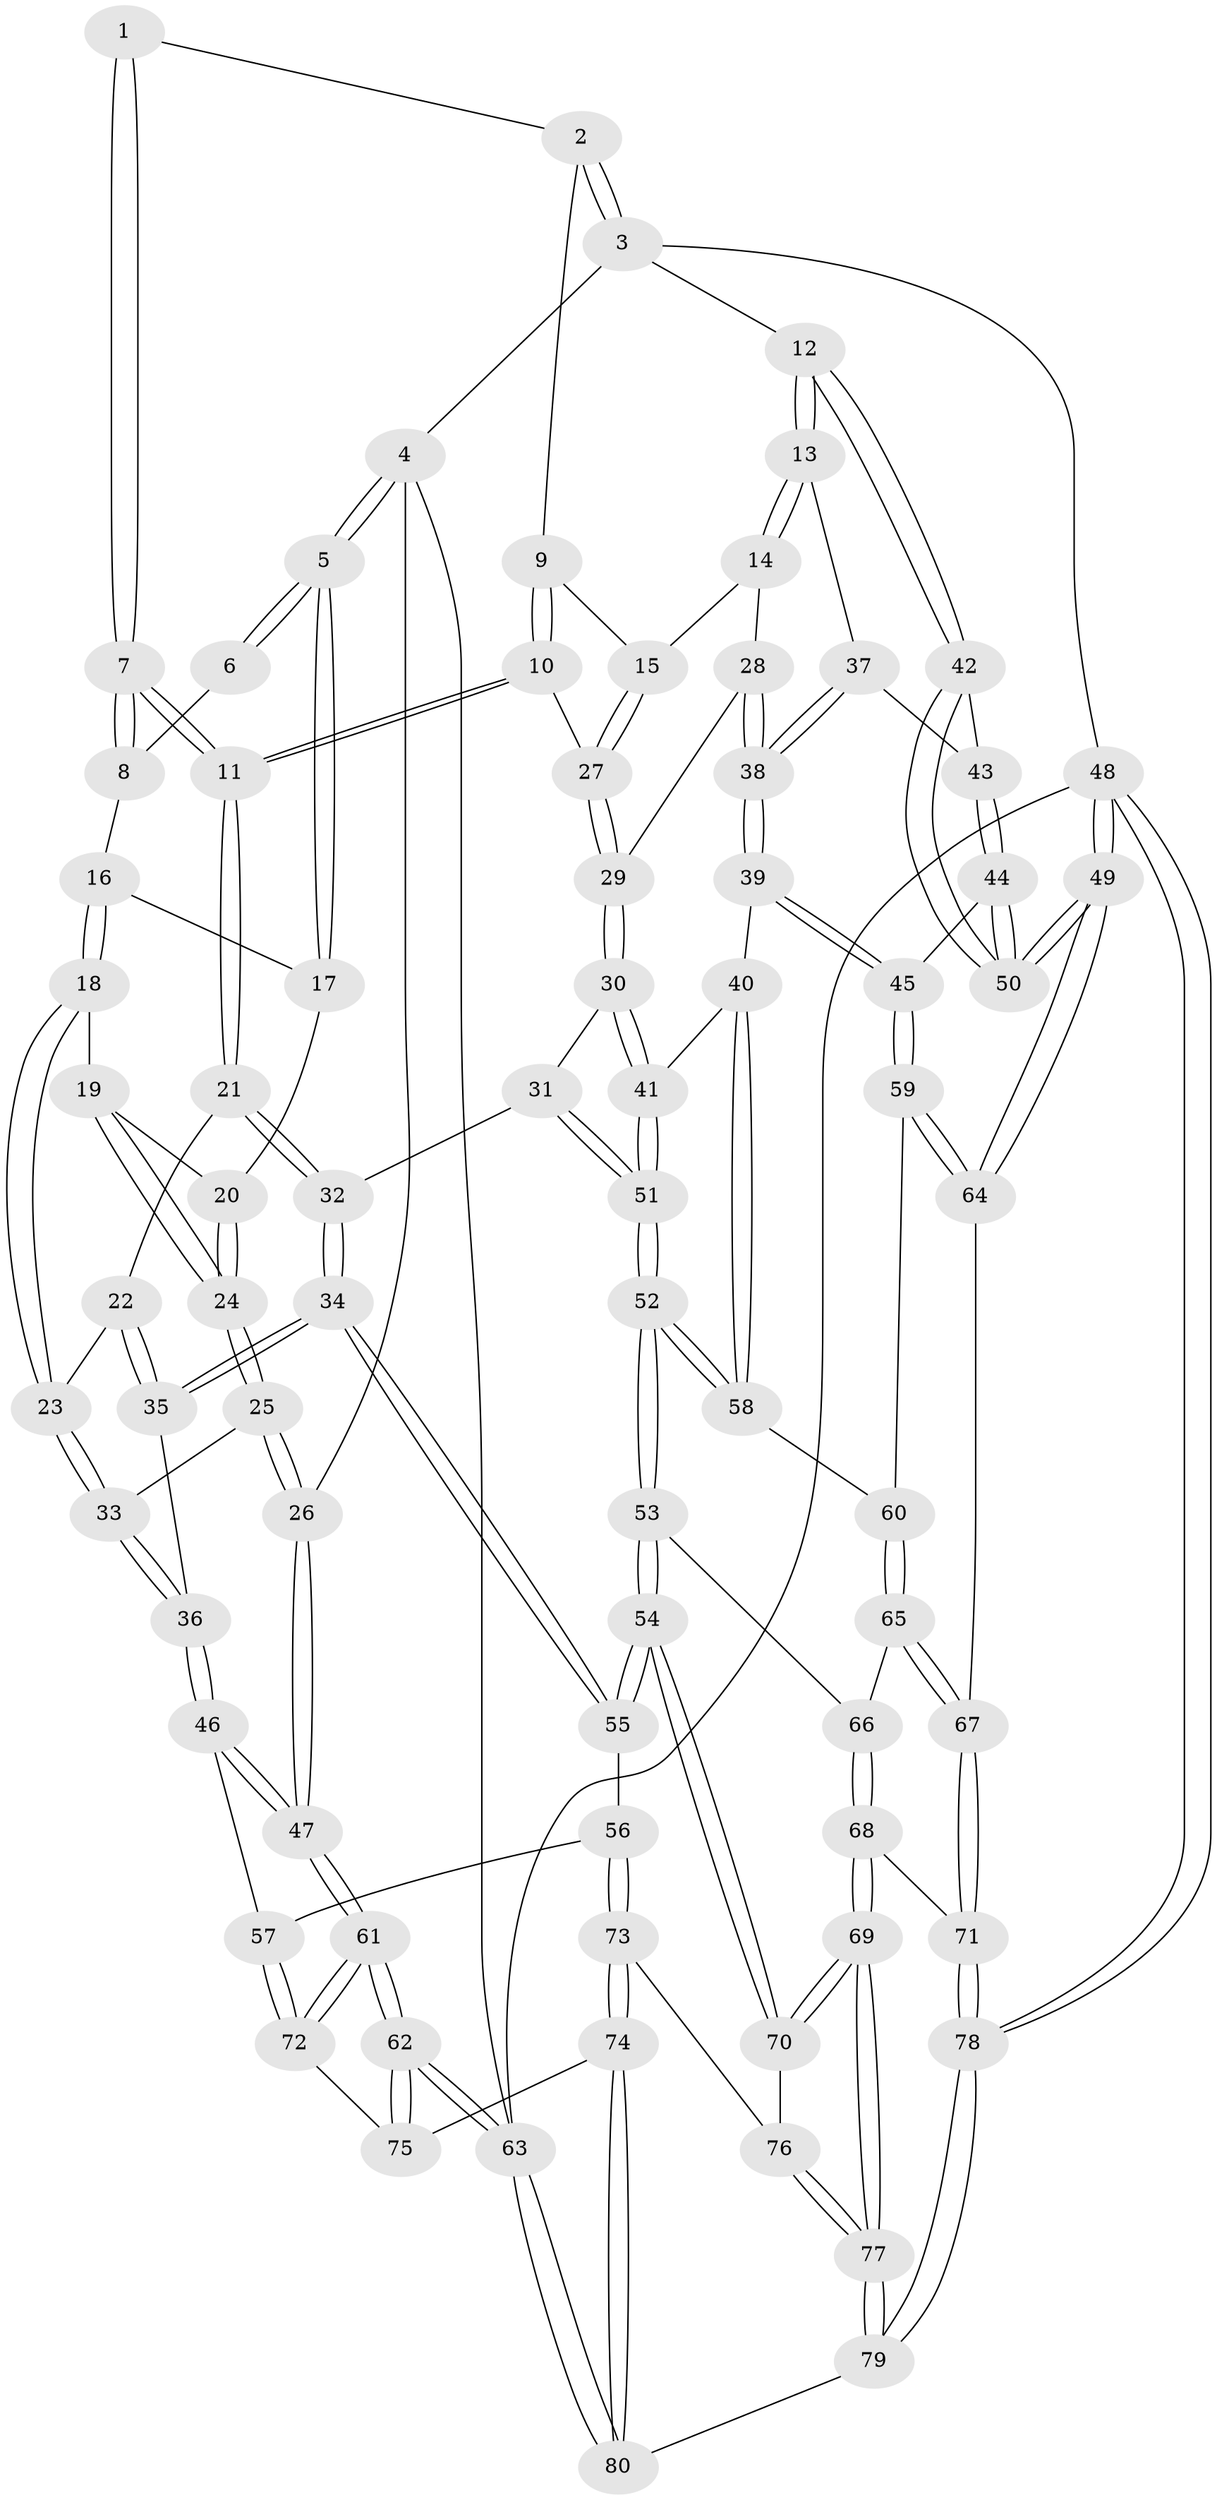 // coarse degree distribution, {4: 0.2, 3: 0.66, 5: 0.06, 2: 0.06, 6: 0.02}
// Generated by graph-tools (version 1.1) at 2025/54/03/04/25 22:54:09]
// undirected, 80 vertices, 197 edges
graph export_dot {
  node [color=gray90,style=filled];
  1 [pos="+0.4481976561787458+0"];
  2 [pos="+0.6827326581816446+0"];
  3 [pos="+1+0"];
  4 [pos="+0+0"];
  5 [pos="+0+0"];
  6 [pos="+0.15002361178440135+0"];
  7 [pos="+0.3353738427725436+0.12450321747391482"];
  8 [pos="+0.25210335430041125+0.09524927074299841"];
  9 [pos="+0.6802621158845644+0"];
  10 [pos="+0.4501881213738779+0.17787267774181756"];
  11 [pos="+0.3725025813819597+0.18823949336035833"];
  12 [pos="+1+0"];
  13 [pos="+0.8770092257873586+0.2608385423047496"];
  14 [pos="+0.6832140763389113+0.15395074407297765"];
  15 [pos="+0.6710604639668238+0.10364941941791375"];
  16 [pos="+0.1839795526584108+0.1190965904793207"];
  17 [pos="+0.028931972174410497+0.034961161513105604"];
  18 [pos="+0.1558857129899245+0.2437292395921065"];
  19 [pos="+0.12276733389428165+0.23461381412191584"];
  20 [pos="+0.06123721151846685+0.16152607907129696"];
  21 [pos="+0.35928859864123325+0.21745312639948297"];
  22 [pos="+0.32220046494641164+0.2396791623416551"];
  23 [pos="+0.1760015760258949+0.2710310278182665"];
  24 [pos="+0+0.29220978301705686"];
  25 [pos="+0+0.297118232362709"];
  26 [pos="+0+0.3296084589070446"];
  27 [pos="+0.49929653209451863+0.2052526703488902"];
  28 [pos="+0.6288696761819454+0.2840213769058205"];
  29 [pos="+0.5719766221999842+0.28792302661432795"];
  30 [pos="+0.49908985758063656+0.39333088818172035"];
  31 [pos="+0.47448129108618076+0.3987448376300715"];
  32 [pos="+0.4284313044669691+0.39692147055757904"];
  33 [pos="+0.15726259255729305+0.3779849459462848"];
  34 [pos="+0.32037053720992903+0.4896272451519384"];
  35 [pos="+0.26163098539174373+0.4516681652311607"];
  36 [pos="+0.16935832214148971+0.4244944092240501"];
  37 [pos="+0.866134962613092+0.28065196191052455"];
  38 [pos="+0.7456103875127145+0.38469861284036366"];
  39 [pos="+0.7373413090453553+0.44117067554340067"];
  40 [pos="+0.6840665620051418+0.47923911791762935"];
  41 [pos="+0.5619498580451129+0.4430140377926262"];
  42 [pos="+1+0.2917922296733007"];
  43 [pos="+0.93671723283086+0.4215873496558502"];
  44 [pos="+0.9393203816149877+0.5581350891544622"];
  45 [pos="+0.8860776748281443+0.5660030659161399"];
  46 [pos="+0.00981802347176381+0.5665972068535771"];
  47 [pos="+0+0.5434777709390837"];
  48 [pos="+1+1"];
  49 [pos="+1+0.9923575630925254"];
  50 [pos="+1+0.6213179987981579"];
  51 [pos="+0.5033650971383666+0.6098788216121378"];
  52 [pos="+0.5026327669364539+0.6172388020686629"];
  53 [pos="+0.485249156817695+0.6467144124398639"];
  54 [pos="+0.4065605722408456+0.6747223603763173"];
  55 [pos="+0.3510058904647153+0.6519594194061978"];
  56 [pos="+0.31238451371230325+0.6701578585761895"];
  57 [pos="+0.13741169766700204+0.6873481555872276"];
  58 [pos="+0.6755329594026177+0.5008796151633738"];
  59 [pos="+0.8730921358291737+0.5857375193998412"];
  60 [pos="+0.6887176097385054+0.637895303522816"];
  61 [pos="+0+0.7868878441270772"];
  62 [pos="+0+1"];
  63 [pos="+0+1"];
  64 [pos="+0.8181395766452042+0.7576487450145866"];
  65 [pos="+0.6699614685498355+0.6887482921210342"];
  66 [pos="+0.5821086678573796+0.6825111030597937"];
  67 [pos="+0.7439068604472084+0.7850330973927722"];
  68 [pos="+0.5848958497052428+0.9126638809954498"];
  69 [pos="+0.5344967914075425+0.9550879797750318"];
  70 [pos="+0.4154191047938213+0.7072503244426137"];
  71 [pos="+0.7231002727216649+0.8340443781556173"];
  72 [pos="+0.10389976480239994+0.8146602335282018"];
  73 [pos="+0.24694883474986196+0.9168282091775135"];
  74 [pos="+0.21660653324185694+0.9651974641829281"];
  75 [pos="+0.12153326814527626+0.8792349720094245"];
  76 [pos="+0.3440936307500306+0.863702305698995"];
  77 [pos="+0.5319280625124265+0.9634002193356498"];
  78 [pos="+1+1"];
  79 [pos="+0.4940275444470107+1"];
  80 [pos="+0.2842371475916083+1"];
  1 -- 2;
  1 -- 7;
  1 -- 7;
  2 -- 3;
  2 -- 3;
  2 -- 9;
  3 -- 4;
  3 -- 12;
  3 -- 48;
  4 -- 5;
  4 -- 5;
  4 -- 26;
  4 -- 63;
  5 -- 6;
  5 -- 6;
  5 -- 17;
  5 -- 17;
  6 -- 8;
  7 -- 8;
  7 -- 8;
  7 -- 11;
  7 -- 11;
  8 -- 16;
  9 -- 10;
  9 -- 10;
  9 -- 15;
  10 -- 11;
  10 -- 11;
  10 -- 27;
  11 -- 21;
  11 -- 21;
  12 -- 13;
  12 -- 13;
  12 -- 42;
  12 -- 42;
  13 -- 14;
  13 -- 14;
  13 -- 37;
  14 -- 15;
  14 -- 28;
  15 -- 27;
  15 -- 27;
  16 -- 17;
  16 -- 18;
  16 -- 18;
  17 -- 20;
  18 -- 19;
  18 -- 23;
  18 -- 23;
  19 -- 20;
  19 -- 24;
  19 -- 24;
  20 -- 24;
  20 -- 24;
  21 -- 22;
  21 -- 32;
  21 -- 32;
  22 -- 23;
  22 -- 35;
  22 -- 35;
  23 -- 33;
  23 -- 33;
  24 -- 25;
  24 -- 25;
  25 -- 26;
  25 -- 26;
  25 -- 33;
  26 -- 47;
  26 -- 47;
  27 -- 29;
  27 -- 29;
  28 -- 29;
  28 -- 38;
  28 -- 38;
  29 -- 30;
  29 -- 30;
  30 -- 31;
  30 -- 41;
  30 -- 41;
  31 -- 32;
  31 -- 51;
  31 -- 51;
  32 -- 34;
  32 -- 34;
  33 -- 36;
  33 -- 36;
  34 -- 35;
  34 -- 35;
  34 -- 55;
  34 -- 55;
  35 -- 36;
  36 -- 46;
  36 -- 46;
  37 -- 38;
  37 -- 38;
  37 -- 43;
  38 -- 39;
  38 -- 39;
  39 -- 40;
  39 -- 45;
  39 -- 45;
  40 -- 41;
  40 -- 58;
  40 -- 58;
  41 -- 51;
  41 -- 51;
  42 -- 43;
  42 -- 50;
  42 -- 50;
  43 -- 44;
  43 -- 44;
  44 -- 45;
  44 -- 50;
  44 -- 50;
  45 -- 59;
  45 -- 59;
  46 -- 47;
  46 -- 47;
  46 -- 57;
  47 -- 61;
  47 -- 61;
  48 -- 49;
  48 -- 49;
  48 -- 78;
  48 -- 78;
  48 -- 63;
  49 -- 50;
  49 -- 50;
  49 -- 64;
  49 -- 64;
  51 -- 52;
  51 -- 52;
  52 -- 53;
  52 -- 53;
  52 -- 58;
  52 -- 58;
  53 -- 54;
  53 -- 54;
  53 -- 66;
  54 -- 55;
  54 -- 55;
  54 -- 70;
  54 -- 70;
  55 -- 56;
  56 -- 57;
  56 -- 73;
  56 -- 73;
  57 -- 72;
  57 -- 72;
  58 -- 60;
  59 -- 60;
  59 -- 64;
  59 -- 64;
  60 -- 65;
  60 -- 65;
  61 -- 62;
  61 -- 62;
  61 -- 72;
  61 -- 72;
  62 -- 63;
  62 -- 63;
  62 -- 75;
  62 -- 75;
  63 -- 80;
  63 -- 80;
  64 -- 67;
  65 -- 66;
  65 -- 67;
  65 -- 67;
  66 -- 68;
  66 -- 68;
  67 -- 71;
  67 -- 71;
  68 -- 69;
  68 -- 69;
  68 -- 71;
  69 -- 70;
  69 -- 70;
  69 -- 77;
  69 -- 77;
  70 -- 76;
  71 -- 78;
  71 -- 78;
  72 -- 75;
  73 -- 74;
  73 -- 74;
  73 -- 76;
  74 -- 75;
  74 -- 80;
  74 -- 80;
  76 -- 77;
  76 -- 77;
  77 -- 79;
  77 -- 79;
  78 -- 79;
  78 -- 79;
  79 -- 80;
}

